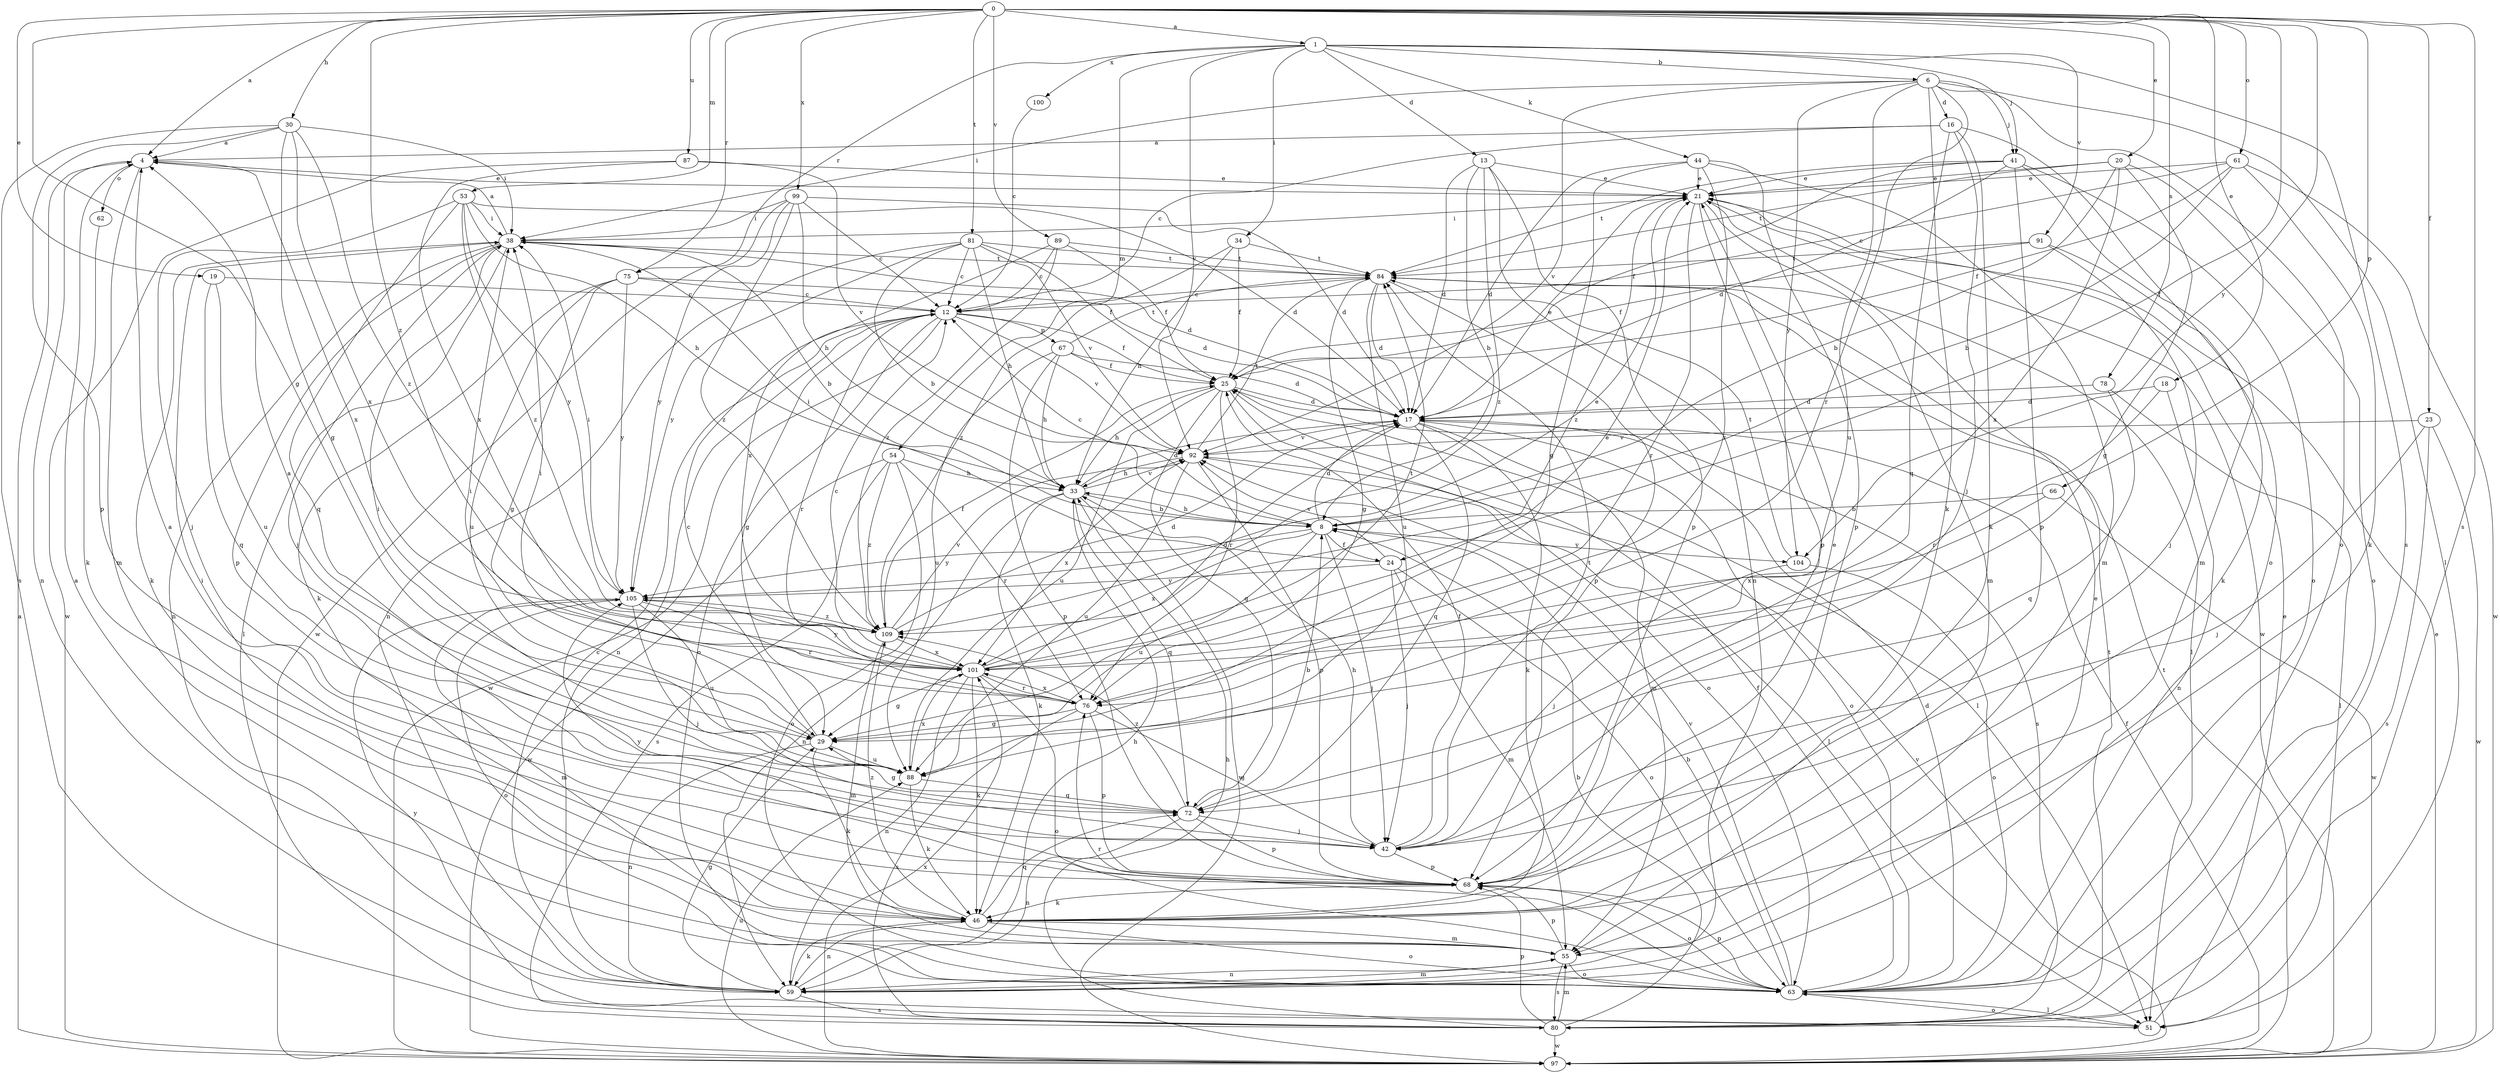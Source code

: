 strict digraph  {
0;
1;
4;
6;
8;
12;
13;
16;
17;
18;
19;
20;
21;
23;
24;
25;
29;
30;
33;
34;
38;
41;
42;
44;
46;
51;
53;
54;
55;
59;
61;
62;
63;
66;
67;
68;
72;
75;
76;
78;
80;
81;
84;
87;
88;
89;
91;
92;
97;
99;
100;
101;
104;
105;
109;
0 -> 1  [label=a];
0 -> 4  [label=a];
0 -> 18  [label=e];
0 -> 19  [label=e];
0 -> 20  [label=e];
0 -> 23  [label=f];
0 -> 24  [label=f];
0 -> 29  [label=g];
0 -> 30  [label=h];
0 -> 53  [label=m];
0 -> 61  [label=o];
0 -> 66  [label=p];
0 -> 75  [label=r];
0 -> 78  [label=s];
0 -> 80  [label=s];
0 -> 81  [label=t];
0 -> 87  [label=u];
0 -> 89  [label=v];
0 -> 99  [label=x];
0 -> 104  [label=y];
0 -> 109  [label=z];
1 -> 6  [label=b];
1 -> 13  [label=d];
1 -> 34  [label=i];
1 -> 41  [label=j];
1 -> 44  [label=k];
1 -> 54  [label=m];
1 -> 75  [label=r];
1 -> 80  [label=s];
1 -> 91  [label=v];
1 -> 92  [label=v];
1 -> 100  [label=x];
4 -> 21  [label=e];
4 -> 55  [label=m];
4 -> 59  [label=n];
4 -> 62  [label=o];
4 -> 101  [label=x];
6 -> 16  [label=d];
6 -> 38  [label=i];
6 -> 41  [label=j];
6 -> 46  [label=k];
6 -> 51  [label=l];
6 -> 63  [label=o];
6 -> 76  [label=r];
6 -> 88  [label=u];
6 -> 92  [label=v];
6 -> 104  [label=y];
8 -> 12  [label=c];
8 -> 17  [label=d];
8 -> 24  [label=f];
8 -> 33  [label=h];
8 -> 42  [label=j];
8 -> 88  [label=u];
8 -> 101  [label=x];
8 -> 104  [label=y];
8 -> 105  [label=y];
12 -> 25  [label=f];
12 -> 29  [label=g];
12 -> 59  [label=n];
12 -> 63  [label=o];
12 -> 67  [label=p];
12 -> 76  [label=r];
12 -> 92  [label=v];
12 -> 97  [label=w];
13 -> 8  [label=b];
13 -> 17  [label=d];
13 -> 21  [label=e];
13 -> 59  [label=n];
13 -> 68  [label=p];
13 -> 109  [label=z];
16 -> 4  [label=a];
16 -> 12  [label=c];
16 -> 42  [label=j];
16 -> 46  [label=k];
16 -> 63  [label=o];
16 -> 72  [label=q];
17 -> 21  [label=e];
17 -> 46  [label=k];
17 -> 55  [label=m];
17 -> 63  [label=o];
17 -> 72  [label=q];
17 -> 80  [label=s];
17 -> 92  [label=v];
18 -> 17  [label=d];
18 -> 59  [label=n];
18 -> 76  [label=r];
19 -> 12  [label=c];
19 -> 72  [label=q];
19 -> 88  [label=u];
20 -> 8  [label=b];
20 -> 21  [label=e];
20 -> 29  [label=g];
20 -> 63  [label=o];
20 -> 84  [label=t];
20 -> 101  [label=x];
21 -> 38  [label=i];
21 -> 55  [label=m];
21 -> 68  [label=p];
21 -> 76  [label=r];
21 -> 97  [label=w];
21 -> 109  [label=z];
23 -> 42  [label=j];
23 -> 80  [label=s];
23 -> 92  [label=v];
23 -> 97  [label=w];
24 -> 38  [label=i];
24 -> 42  [label=j];
24 -> 55  [label=m];
24 -> 63  [label=o];
24 -> 92  [label=v];
24 -> 105  [label=y];
25 -> 17  [label=d];
25 -> 33  [label=h];
25 -> 51  [label=l];
25 -> 63  [label=o];
25 -> 72  [label=q];
25 -> 76  [label=r];
25 -> 88  [label=u];
29 -> 12  [label=c];
29 -> 38  [label=i];
29 -> 46  [label=k];
29 -> 59  [label=n];
29 -> 88  [label=u];
30 -> 4  [label=a];
30 -> 29  [label=g];
30 -> 38  [label=i];
30 -> 68  [label=p];
30 -> 80  [label=s];
30 -> 101  [label=x];
30 -> 109  [label=z];
33 -> 8  [label=b];
33 -> 17  [label=d];
33 -> 46  [label=k];
33 -> 59  [label=n];
33 -> 72  [label=q];
33 -> 92  [label=v];
33 -> 97  [label=w];
34 -> 25  [label=f];
34 -> 33  [label=h];
34 -> 84  [label=t];
34 -> 109  [label=z];
38 -> 4  [label=a];
38 -> 8  [label=b];
38 -> 17  [label=d];
38 -> 42  [label=j];
38 -> 46  [label=k];
38 -> 51  [label=l];
38 -> 59  [label=n];
38 -> 68  [label=p];
38 -> 84  [label=t];
41 -> 17  [label=d];
41 -> 21  [label=e];
41 -> 25  [label=f];
41 -> 55  [label=m];
41 -> 63  [label=o];
41 -> 68  [label=p];
41 -> 84  [label=t];
42 -> 25  [label=f];
42 -> 33  [label=h];
42 -> 68  [label=p];
42 -> 84  [label=t];
44 -> 17  [label=d];
44 -> 21  [label=e];
44 -> 29  [label=g];
44 -> 55  [label=m];
44 -> 68  [label=p];
44 -> 76  [label=r];
46 -> 38  [label=i];
46 -> 55  [label=m];
46 -> 59  [label=n];
46 -> 63  [label=o];
46 -> 72  [label=q];
46 -> 109  [label=z];
51 -> 21  [label=e];
51 -> 63  [label=o];
51 -> 105  [label=y];
53 -> 17  [label=d];
53 -> 33  [label=h];
53 -> 38  [label=i];
53 -> 42  [label=j];
53 -> 72  [label=q];
53 -> 105  [label=y];
53 -> 109  [label=z];
54 -> 33  [label=h];
54 -> 63  [label=o];
54 -> 76  [label=r];
54 -> 80  [label=s];
54 -> 97  [label=w];
54 -> 109  [label=z];
55 -> 59  [label=n];
55 -> 63  [label=o];
55 -> 68  [label=p];
55 -> 80  [label=s];
59 -> 12  [label=c];
59 -> 21  [label=e];
59 -> 29  [label=g];
59 -> 33  [label=h];
59 -> 46  [label=k];
59 -> 55  [label=m];
59 -> 80  [label=s];
61 -> 8  [label=b];
61 -> 12  [label=c];
61 -> 21  [label=e];
61 -> 25  [label=f];
61 -> 46  [label=k];
61 -> 97  [label=w];
62 -> 46  [label=k];
63 -> 4  [label=a];
63 -> 8  [label=b];
63 -> 17  [label=d];
63 -> 25  [label=f];
63 -> 51  [label=l];
63 -> 68  [label=p];
63 -> 76  [label=r];
63 -> 92  [label=v];
66 -> 8  [label=b];
66 -> 97  [label=w];
66 -> 101  [label=x];
67 -> 17  [label=d];
67 -> 25  [label=f];
67 -> 33  [label=h];
67 -> 68  [label=p];
67 -> 84  [label=t];
67 -> 88  [label=u];
68 -> 4  [label=a];
68 -> 21  [label=e];
68 -> 46  [label=k];
68 -> 63  [label=o];
68 -> 105  [label=y];
72 -> 8  [label=b];
72 -> 29  [label=g];
72 -> 42  [label=j];
72 -> 59  [label=n];
72 -> 68  [label=p];
72 -> 109  [label=z];
75 -> 12  [label=c];
75 -> 17  [label=d];
75 -> 29  [label=g];
75 -> 46  [label=k];
75 -> 88  [label=u];
75 -> 105  [label=y];
76 -> 29  [label=g];
76 -> 38  [label=i];
76 -> 42  [label=j];
76 -> 68  [label=p];
76 -> 80  [label=s];
76 -> 101  [label=x];
78 -> 17  [label=d];
78 -> 51  [label=l];
78 -> 72  [label=q];
80 -> 8  [label=b];
80 -> 33  [label=h];
80 -> 55  [label=m];
80 -> 68  [label=p];
80 -> 84  [label=t];
80 -> 97  [label=w];
81 -> 8  [label=b];
81 -> 12  [label=c];
81 -> 25  [label=f];
81 -> 33  [label=h];
81 -> 59  [label=n];
81 -> 84  [label=t];
81 -> 92  [label=v];
81 -> 105  [label=y];
84 -> 12  [label=c];
84 -> 17  [label=d];
84 -> 29  [label=g];
84 -> 51  [label=l];
84 -> 68  [label=p];
84 -> 88  [label=u];
87 -> 21  [label=e];
87 -> 92  [label=v];
87 -> 97  [label=w];
87 -> 101  [label=x];
88 -> 4  [label=a];
88 -> 38  [label=i];
88 -> 46  [label=k];
88 -> 72  [label=q];
88 -> 101  [label=x];
89 -> 12  [label=c];
89 -> 25  [label=f];
89 -> 84  [label=t];
89 -> 101  [label=x];
89 -> 109  [label=z];
91 -> 25  [label=f];
91 -> 42  [label=j];
91 -> 46  [label=k];
91 -> 84  [label=t];
92 -> 33  [label=h];
92 -> 51  [label=l];
92 -> 68  [label=p];
92 -> 84  [label=t];
92 -> 88  [label=u];
92 -> 101  [label=x];
97 -> 4  [label=a];
97 -> 21  [label=e];
97 -> 25  [label=f];
97 -> 84  [label=t];
97 -> 88  [label=u];
97 -> 92  [label=v];
97 -> 101  [label=x];
99 -> 12  [label=c];
99 -> 17  [label=d];
99 -> 33  [label=h];
99 -> 38  [label=i];
99 -> 97  [label=w];
99 -> 105  [label=y];
99 -> 109  [label=z];
100 -> 12  [label=c];
101 -> 12  [label=c];
101 -> 17  [label=d];
101 -> 21  [label=e];
101 -> 29  [label=g];
101 -> 46  [label=k];
101 -> 59  [label=n];
101 -> 63  [label=o];
101 -> 76  [label=r];
101 -> 84  [label=t];
101 -> 105  [label=y];
104 -> 42  [label=j];
104 -> 63  [label=o];
104 -> 84  [label=t];
105 -> 21  [label=e];
105 -> 38  [label=i];
105 -> 42  [label=j];
105 -> 55  [label=m];
105 -> 63  [label=o];
105 -> 76  [label=r];
105 -> 88  [label=u];
105 -> 109  [label=z];
109 -> 17  [label=d];
109 -> 25  [label=f];
109 -> 55  [label=m];
109 -> 92  [label=v];
109 -> 101  [label=x];
}
